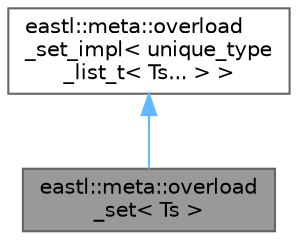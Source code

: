 digraph "eastl::meta::overload_set&lt; Ts &gt;"
{
 // LATEX_PDF_SIZE
  bgcolor="transparent";
  edge [fontname=Helvetica,fontsize=10,labelfontname=Helvetica,labelfontsize=10];
  node [fontname=Helvetica,fontsize=10,shape=box,height=0.2,width=0.4];
  Node1 [id="Node000001",label="eastl::meta::overload\l_set\< Ts \>",height=0.2,width=0.4,color="gray40", fillcolor="grey60", style="filled", fontcolor="black",tooltip=" "];
  Node2 -> Node1 [id="edge1_Node000001_Node000002",dir="back",color="steelblue1",style="solid",tooltip=" "];
  Node2 [id="Node000002",label="eastl::meta::overload\l_set_impl\< unique_type\l_list_t\< Ts... \> \>",height=0.2,width=0.4,color="gray40", fillcolor="white", style="filled",URL="$structeastl_1_1meta_1_1overload__set__impl.html",tooltip=" "];
}
